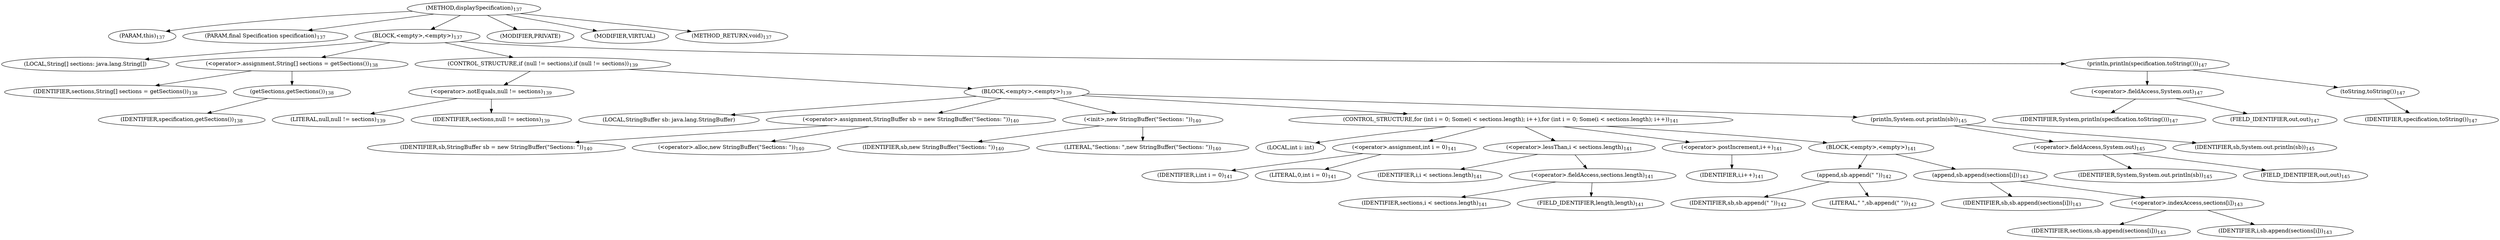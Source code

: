 digraph "displaySpecification" {  
"318" [label = <(METHOD,displaySpecification)<SUB>137</SUB>> ]
"319" [label = <(PARAM,this)<SUB>137</SUB>> ]
"320" [label = <(PARAM,final Specification specification)<SUB>137</SUB>> ]
"321" [label = <(BLOCK,&lt;empty&gt;,&lt;empty&gt;)<SUB>137</SUB>> ]
"322" [label = <(LOCAL,String[] sections: java.lang.String[])> ]
"323" [label = <(&lt;operator&gt;.assignment,String[] sections = getSections())<SUB>138</SUB>> ]
"324" [label = <(IDENTIFIER,sections,String[] sections = getSections())<SUB>138</SUB>> ]
"325" [label = <(getSections,getSections())<SUB>138</SUB>> ]
"326" [label = <(IDENTIFIER,specification,getSections())<SUB>138</SUB>> ]
"327" [label = <(CONTROL_STRUCTURE,if (null != sections),if (null != sections))<SUB>139</SUB>> ]
"328" [label = <(&lt;operator&gt;.notEquals,null != sections)<SUB>139</SUB>> ]
"329" [label = <(LITERAL,null,null != sections)<SUB>139</SUB>> ]
"330" [label = <(IDENTIFIER,sections,null != sections)<SUB>139</SUB>> ]
"331" [label = <(BLOCK,&lt;empty&gt;,&lt;empty&gt;)<SUB>139</SUB>> ]
"11" [label = <(LOCAL,StringBuffer sb: java.lang.StringBuffer)> ]
"332" [label = <(&lt;operator&gt;.assignment,StringBuffer sb = new StringBuffer(&quot;Sections: &quot;))<SUB>140</SUB>> ]
"333" [label = <(IDENTIFIER,sb,StringBuffer sb = new StringBuffer(&quot;Sections: &quot;))<SUB>140</SUB>> ]
"334" [label = <(&lt;operator&gt;.alloc,new StringBuffer(&quot;Sections: &quot;))<SUB>140</SUB>> ]
"335" [label = <(&lt;init&gt;,new StringBuffer(&quot;Sections: &quot;))<SUB>140</SUB>> ]
"10" [label = <(IDENTIFIER,sb,new StringBuffer(&quot;Sections: &quot;))<SUB>140</SUB>> ]
"336" [label = <(LITERAL,&quot;Sections: &quot;,new StringBuffer(&quot;Sections: &quot;))<SUB>140</SUB>> ]
"337" [label = <(CONTROL_STRUCTURE,for (int i = 0; Some(i &lt; sections.length); i++),for (int i = 0; Some(i &lt; sections.length); i++))<SUB>141</SUB>> ]
"338" [label = <(LOCAL,int i: int)> ]
"339" [label = <(&lt;operator&gt;.assignment,int i = 0)<SUB>141</SUB>> ]
"340" [label = <(IDENTIFIER,i,int i = 0)<SUB>141</SUB>> ]
"341" [label = <(LITERAL,0,int i = 0)<SUB>141</SUB>> ]
"342" [label = <(&lt;operator&gt;.lessThan,i &lt; sections.length)<SUB>141</SUB>> ]
"343" [label = <(IDENTIFIER,i,i &lt; sections.length)<SUB>141</SUB>> ]
"344" [label = <(&lt;operator&gt;.fieldAccess,sections.length)<SUB>141</SUB>> ]
"345" [label = <(IDENTIFIER,sections,i &lt; sections.length)<SUB>141</SUB>> ]
"346" [label = <(FIELD_IDENTIFIER,length,length)<SUB>141</SUB>> ]
"347" [label = <(&lt;operator&gt;.postIncrement,i++)<SUB>141</SUB>> ]
"348" [label = <(IDENTIFIER,i,i++)<SUB>141</SUB>> ]
"349" [label = <(BLOCK,&lt;empty&gt;,&lt;empty&gt;)<SUB>141</SUB>> ]
"350" [label = <(append,sb.append(&quot; &quot;))<SUB>142</SUB>> ]
"351" [label = <(IDENTIFIER,sb,sb.append(&quot; &quot;))<SUB>142</SUB>> ]
"352" [label = <(LITERAL,&quot; &quot;,sb.append(&quot; &quot;))<SUB>142</SUB>> ]
"353" [label = <(append,sb.append(sections[i]))<SUB>143</SUB>> ]
"354" [label = <(IDENTIFIER,sb,sb.append(sections[i]))<SUB>143</SUB>> ]
"355" [label = <(&lt;operator&gt;.indexAccess,sections[i])<SUB>143</SUB>> ]
"356" [label = <(IDENTIFIER,sections,sb.append(sections[i]))<SUB>143</SUB>> ]
"357" [label = <(IDENTIFIER,i,sb.append(sections[i]))<SUB>143</SUB>> ]
"358" [label = <(println,System.out.println(sb))<SUB>145</SUB>> ]
"359" [label = <(&lt;operator&gt;.fieldAccess,System.out)<SUB>145</SUB>> ]
"360" [label = <(IDENTIFIER,System,System.out.println(sb))<SUB>145</SUB>> ]
"361" [label = <(FIELD_IDENTIFIER,out,out)<SUB>145</SUB>> ]
"362" [label = <(IDENTIFIER,sb,System.out.println(sb))<SUB>145</SUB>> ]
"363" [label = <(println,println(specification.toString()))<SUB>147</SUB>> ]
"364" [label = <(&lt;operator&gt;.fieldAccess,System.out)<SUB>147</SUB>> ]
"365" [label = <(IDENTIFIER,System,println(specification.toString()))<SUB>147</SUB>> ]
"366" [label = <(FIELD_IDENTIFIER,out,out)<SUB>147</SUB>> ]
"367" [label = <(toString,toString())<SUB>147</SUB>> ]
"368" [label = <(IDENTIFIER,specification,toString())<SUB>147</SUB>> ]
"369" [label = <(MODIFIER,PRIVATE)> ]
"370" [label = <(MODIFIER,VIRTUAL)> ]
"371" [label = <(METHOD_RETURN,void)<SUB>137</SUB>> ]
  "318" -> "319" 
  "318" -> "320" 
  "318" -> "321" 
  "318" -> "369" 
  "318" -> "370" 
  "318" -> "371" 
  "321" -> "322" 
  "321" -> "323" 
  "321" -> "327" 
  "321" -> "363" 
  "323" -> "324" 
  "323" -> "325" 
  "325" -> "326" 
  "327" -> "328" 
  "327" -> "331" 
  "328" -> "329" 
  "328" -> "330" 
  "331" -> "11" 
  "331" -> "332" 
  "331" -> "335" 
  "331" -> "337" 
  "331" -> "358" 
  "332" -> "333" 
  "332" -> "334" 
  "335" -> "10" 
  "335" -> "336" 
  "337" -> "338" 
  "337" -> "339" 
  "337" -> "342" 
  "337" -> "347" 
  "337" -> "349" 
  "339" -> "340" 
  "339" -> "341" 
  "342" -> "343" 
  "342" -> "344" 
  "344" -> "345" 
  "344" -> "346" 
  "347" -> "348" 
  "349" -> "350" 
  "349" -> "353" 
  "350" -> "351" 
  "350" -> "352" 
  "353" -> "354" 
  "353" -> "355" 
  "355" -> "356" 
  "355" -> "357" 
  "358" -> "359" 
  "358" -> "362" 
  "359" -> "360" 
  "359" -> "361" 
  "363" -> "364" 
  "363" -> "367" 
  "364" -> "365" 
  "364" -> "366" 
  "367" -> "368" 
}
